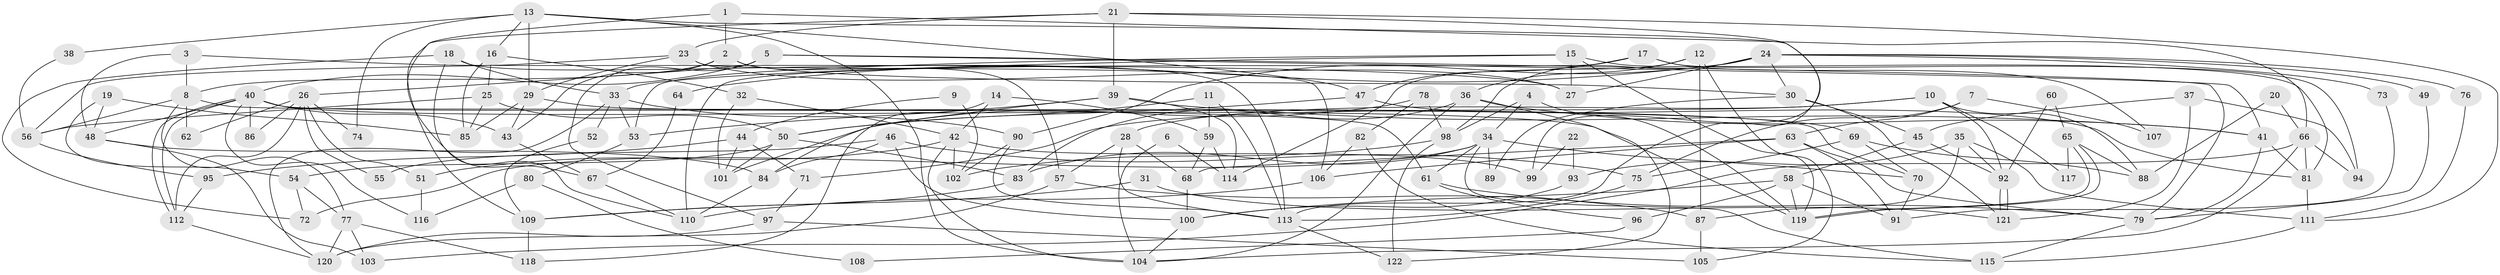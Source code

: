 // coarse degree distribution, {7: 0.16470588235294117, 8: 0.08235294117647059, 6: 0.08235294117647059, 5: 0.10588235294117647, 2: 0.16470588235294117, 3: 0.1411764705882353, 4: 0.23529411764705882, 9: 0.011764705882352941, 10: 0.011764705882352941}
// Generated by graph-tools (version 1.1) at 2025/24/03/03/25 07:24:00]
// undirected, 122 vertices, 244 edges
graph export_dot {
graph [start="1"]
  node [color=gray90,style=filled];
  1;
  2;
  3;
  4;
  5;
  6;
  7;
  8;
  9;
  10;
  11;
  12;
  13;
  14;
  15;
  16;
  17;
  18;
  19;
  20;
  21;
  22;
  23;
  24;
  25;
  26;
  27;
  28;
  29;
  30;
  31;
  32;
  33;
  34;
  35;
  36;
  37;
  38;
  39;
  40;
  41;
  42;
  43;
  44;
  45;
  46;
  47;
  48;
  49;
  50;
  51;
  52;
  53;
  54;
  55;
  56;
  57;
  58;
  59;
  60;
  61;
  62;
  63;
  64;
  65;
  66;
  67;
  68;
  69;
  70;
  71;
  72;
  73;
  74;
  75;
  76;
  77;
  78;
  79;
  80;
  81;
  82;
  83;
  84;
  85;
  86;
  87;
  88;
  89;
  90;
  91;
  92;
  93;
  94;
  95;
  96;
  97;
  98;
  99;
  100;
  101;
  102;
  103;
  104;
  105;
  106;
  107;
  108;
  109;
  110;
  111;
  112;
  113;
  114;
  115;
  116;
  117;
  118;
  119;
  120;
  121;
  122;
  1 -- 66;
  1 -- 2;
  1 -- 67;
  2 -- 30;
  2 -- 57;
  2 -- 8;
  2 -- 43;
  3 -- 27;
  3 -- 48;
  3 -- 8;
  4 -- 119;
  4 -- 34;
  4 -- 98;
  5 -- 79;
  5 -- 40;
  5 -- 26;
  5 -- 41;
  5 -- 97;
  6 -- 104;
  6 -- 114;
  7 -- 75;
  7 -- 63;
  7 -- 107;
  8 -- 56;
  8 -- 61;
  8 -- 62;
  8 -- 77;
  9 -- 44;
  9 -- 102;
  10 -- 92;
  10 -- 28;
  10 -- 71;
  10 -- 88;
  10 -- 117;
  11 -- 113;
  11 -- 50;
  11 -- 59;
  12 -- 36;
  12 -- 87;
  12 -- 105;
  12 -- 114;
  13 -- 29;
  13 -- 113;
  13 -- 16;
  13 -- 38;
  13 -- 47;
  13 -- 74;
  13 -- 104;
  14 -- 59;
  14 -- 118;
  14 -- 42;
  15 -- 119;
  15 -- 81;
  15 -- 27;
  15 -- 33;
  15 -- 53;
  16 -- 25;
  16 -- 32;
  16 -- 85;
  17 -- 47;
  17 -- 110;
  17 -- 94;
  17 -- 107;
  18 -- 113;
  18 -- 110;
  18 -- 33;
  18 -- 72;
  19 -- 54;
  19 -- 85;
  19 -- 48;
  20 -- 88;
  20 -- 66;
  21 -- 39;
  21 -- 23;
  21 -- 99;
  21 -- 109;
  21 -- 111;
  22 -- 93;
  22 -- 99;
  23 -- 106;
  23 -- 29;
  23 -- 27;
  23 -- 56;
  24 -- 27;
  24 -- 98;
  24 -- 30;
  24 -- 49;
  24 -- 64;
  24 -- 73;
  24 -- 76;
  24 -- 90;
  25 -- 56;
  25 -- 50;
  25 -- 85;
  26 -- 112;
  26 -- 51;
  26 -- 55;
  26 -- 62;
  26 -- 74;
  26 -- 86;
  28 -- 68;
  28 -- 113;
  28 -- 57;
  29 -- 43;
  29 -- 85;
  29 -- 69;
  30 -- 45;
  30 -- 89;
  30 -- 121;
  31 -- 121;
  31 -- 109;
  32 -- 42;
  32 -- 101;
  33 -- 52;
  33 -- 53;
  33 -- 90;
  33 -- 120;
  34 -- 61;
  34 -- 72;
  34 -- 70;
  34 -- 83;
  34 -- 89;
  34 -- 115;
  35 -- 111;
  35 -- 87;
  35 -- 92;
  35 -- 93;
  36 -- 104;
  36 -- 41;
  36 -- 83;
  36 -- 122;
  37 -- 121;
  37 -- 45;
  37 -- 94;
  38 -- 56;
  39 -- 53;
  39 -- 41;
  39 -- 84;
  39 -- 114;
  40 -- 70;
  40 -- 112;
  40 -- 112;
  40 -- 43;
  40 -- 48;
  40 -- 86;
  40 -- 116;
  40 -- 119;
  41 -- 81;
  41 -- 79;
  42 -- 104;
  42 -- 51;
  42 -- 99;
  42 -- 102;
  43 -- 67;
  44 -- 101;
  44 -- 95;
  44 -- 71;
  45 -- 92;
  45 -- 58;
  46 -- 75;
  46 -- 84;
  46 -- 55;
  46 -- 100;
  47 -- 50;
  47 -- 81;
  48 -- 84;
  48 -- 103;
  49 -- 79;
  50 -- 83;
  50 -- 101;
  50 -- 54;
  51 -- 116;
  52 -- 109;
  53 -- 80;
  54 -- 77;
  54 -- 72;
  56 -- 95;
  57 -- 120;
  57 -- 87;
  58 -- 100;
  58 -- 119;
  58 -- 91;
  58 -- 96;
  59 -- 114;
  59 -- 68;
  60 -- 65;
  60 -- 92;
  61 -- 79;
  61 -- 96;
  63 -- 79;
  63 -- 68;
  63 -- 91;
  63 -- 106;
  64 -- 67;
  65 -- 119;
  65 -- 119;
  65 -- 88;
  65 -- 117;
  66 -- 94;
  66 -- 103;
  66 -- 81;
  66 -- 104;
  67 -- 110;
  68 -- 100;
  69 -- 70;
  69 -- 75;
  69 -- 88;
  70 -- 91;
  71 -- 97;
  73 -- 91;
  75 -- 113;
  76 -- 111;
  77 -- 120;
  77 -- 103;
  77 -- 118;
  78 -- 82;
  78 -- 98;
  78 -- 101;
  79 -- 115;
  80 -- 116;
  80 -- 108;
  81 -- 111;
  82 -- 115;
  82 -- 106;
  83 -- 109;
  84 -- 110;
  87 -- 105;
  90 -- 102;
  90 -- 113;
  92 -- 121;
  92 -- 121;
  93 -- 100;
  95 -- 112;
  96 -- 108;
  97 -- 105;
  97 -- 120;
  98 -- 102;
  98 -- 122;
  100 -- 104;
  106 -- 110;
  109 -- 118;
  111 -- 115;
  112 -- 120;
  113 -- 122;
}
